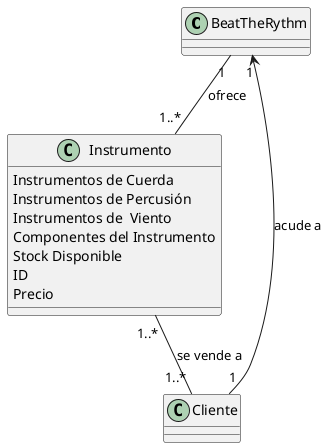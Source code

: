 @startuml
class BeatTheRythm {

}

class Cliente {


}

class Instrumento {
Instrumentos de Cuerda
Instrumentos de Percusión
Instrumentos de  Viento
Componentes del Instrumento
Stock Disponible
ID
Precio


}



Cliente "1" --> "1" BeatTheRythm : acude a
BeatTheRythm "1" -- "1..*" Instrumento : ofrece
Instrumento "1..*" -- "1..*" Cliente : se vende a
@enduml